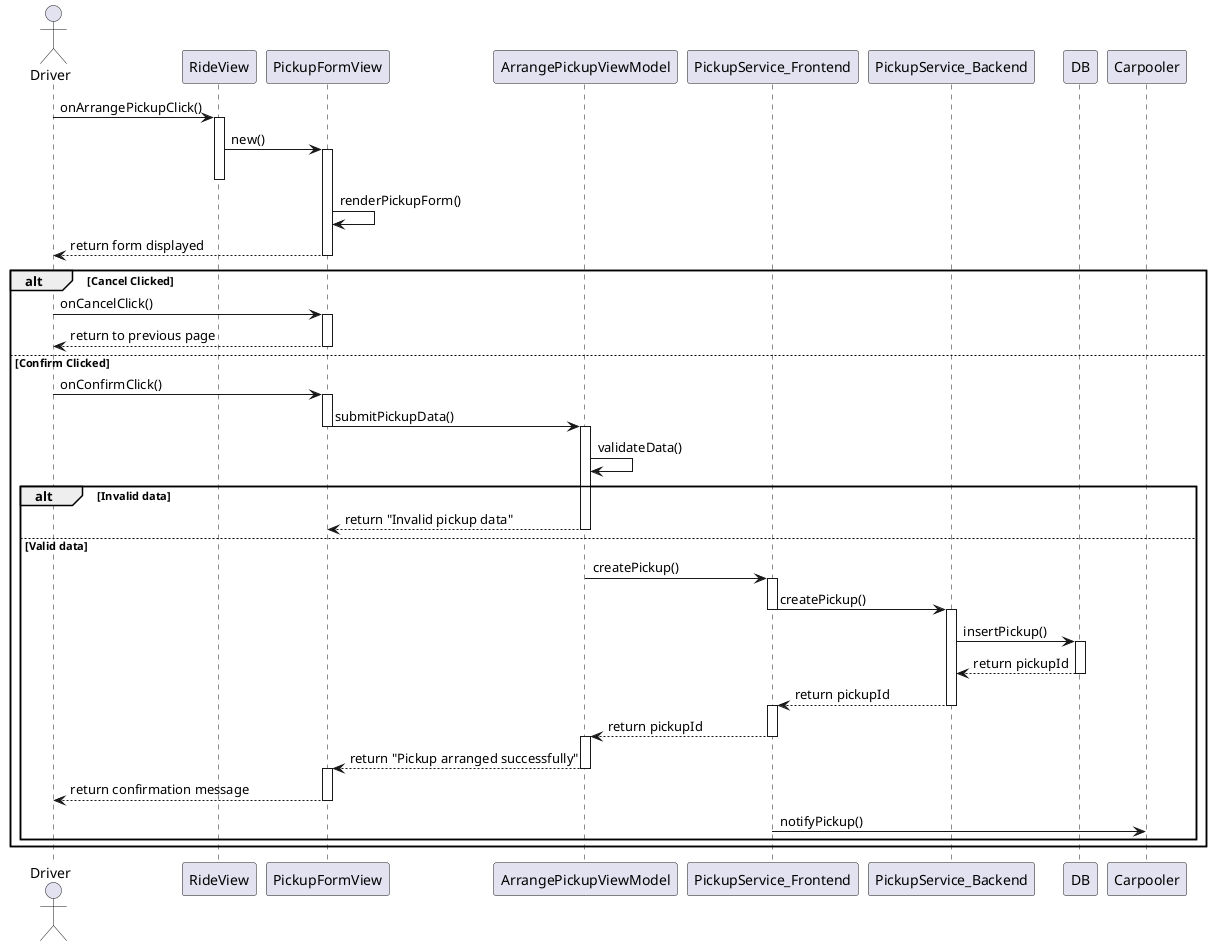 @startuml
actor Driver

participant RideView
participant PickupFormView
participant ArrangePickupViewModel
participant PickupService_Frontend
participant PickupService_Backend
participant DB
participant Carpooler

Driver -> RideView                  : onArrangePickupClick()
activate RideView
RideView -> PickupFormView          : new()
activate PickupFormView
deactivate RideView


PickupFormView -> PickupFormView    : renderPickupForm()
PickupFormView --> Driver           : return form displayed
deactivate PickupFormView

alt Cancel Clicked
    Driver -> PickupFormView        : onCancelClick()
    activate PickupFormView
    PickupFormView --> Driver       : return to previous page
    deactivate PickupFormView

else Confirm Clicked
    Driver -> PickupFormView        : onConfirmClick()
    activate PickupFormView
    PickupFormView -> ArrangePickupViewModel : submitPickupData()
    deactivate PickupFormView

    activate ArrangePickupViewModel
    ArrangePickupViewModel -> ArrangePickupViewModel   : validateData()

    alt Invalid data
        ArrangePickupViewModel --> PickupFormView      : return "Invalid pickup data"
        deactivate ArrangePickupViewModel

    else Valid data
        ArrangePickupViewModel -> PickupService_Frontend : createPickup()
        deactivate ArrangePickupViewModel

        activate PickupService_Frontend
        PickupService_Frontend -> PickupService_Backend : createPickup()
        deactivate PickupService_Frontend

        activate PickupService_Backend
        PickupService_Backend -> DB                     : insertPickup()
        activate DB
        DB --> PickupService_Backend                    : return pickupId
        deactivate DB
        PickupService_Backend --> PickupService_Frontend : return pickupId
        deactivate PickupService_Backend

        activate PickupService_Frontend
        PickupService_Frontend --> ArrangePickupViewModel : return pickupId
        deactivate PickupService_Frontend

        activate ArrangePickupViewModel
        ArrangePickupViewModel --> PickupFormView         : return "Pickup arranged successfully"
        deactivate ArrangePickupViewModel

        activate PickupFormView
        PickupFormView --> Driver                        : return confirmation message
        deactivate PickupFormView

        'basic
        ' Notify carpooler of new pickup
        PickupService_Frontend -> Carpooler            : notifyPickup()
    end
end
@enduml
